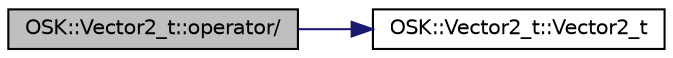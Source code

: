 digraph "OSK::Vector2_t::operator/"
{
 // LATEX_PDF_SIZE
  edge [fontname="Helvetica",fontsize="10",labelfontname="Helvetica",labelfontsize="10"];
  node [fontname="Helvetica",fontsize="10",shape=record];
  rankdir="LR";
  Node1 [label="OSK::Vector2_t::operator/",height=0.2,width=0.4,color="black", fillcolor="grey75", style="filled", fontcolor="black",tooltip="Operación Vector2 / Vector2."];
  Node1 -> Node2 [color="midnightblue",fontsize="10",style="solid",fontname="Helvetica"];
  Node2 [label="OSK::Vector2_t::Vector2_t",height=0.2,width=0.4,color="black", fillcolor="white", style="filled",URL="$class_o_s_k_1_1_vector2__t.html#a0b2b41459858205f5e8d076f91225a2b",tooltip="Crea un vector 2D nulo { 0, 0 }."];
}

